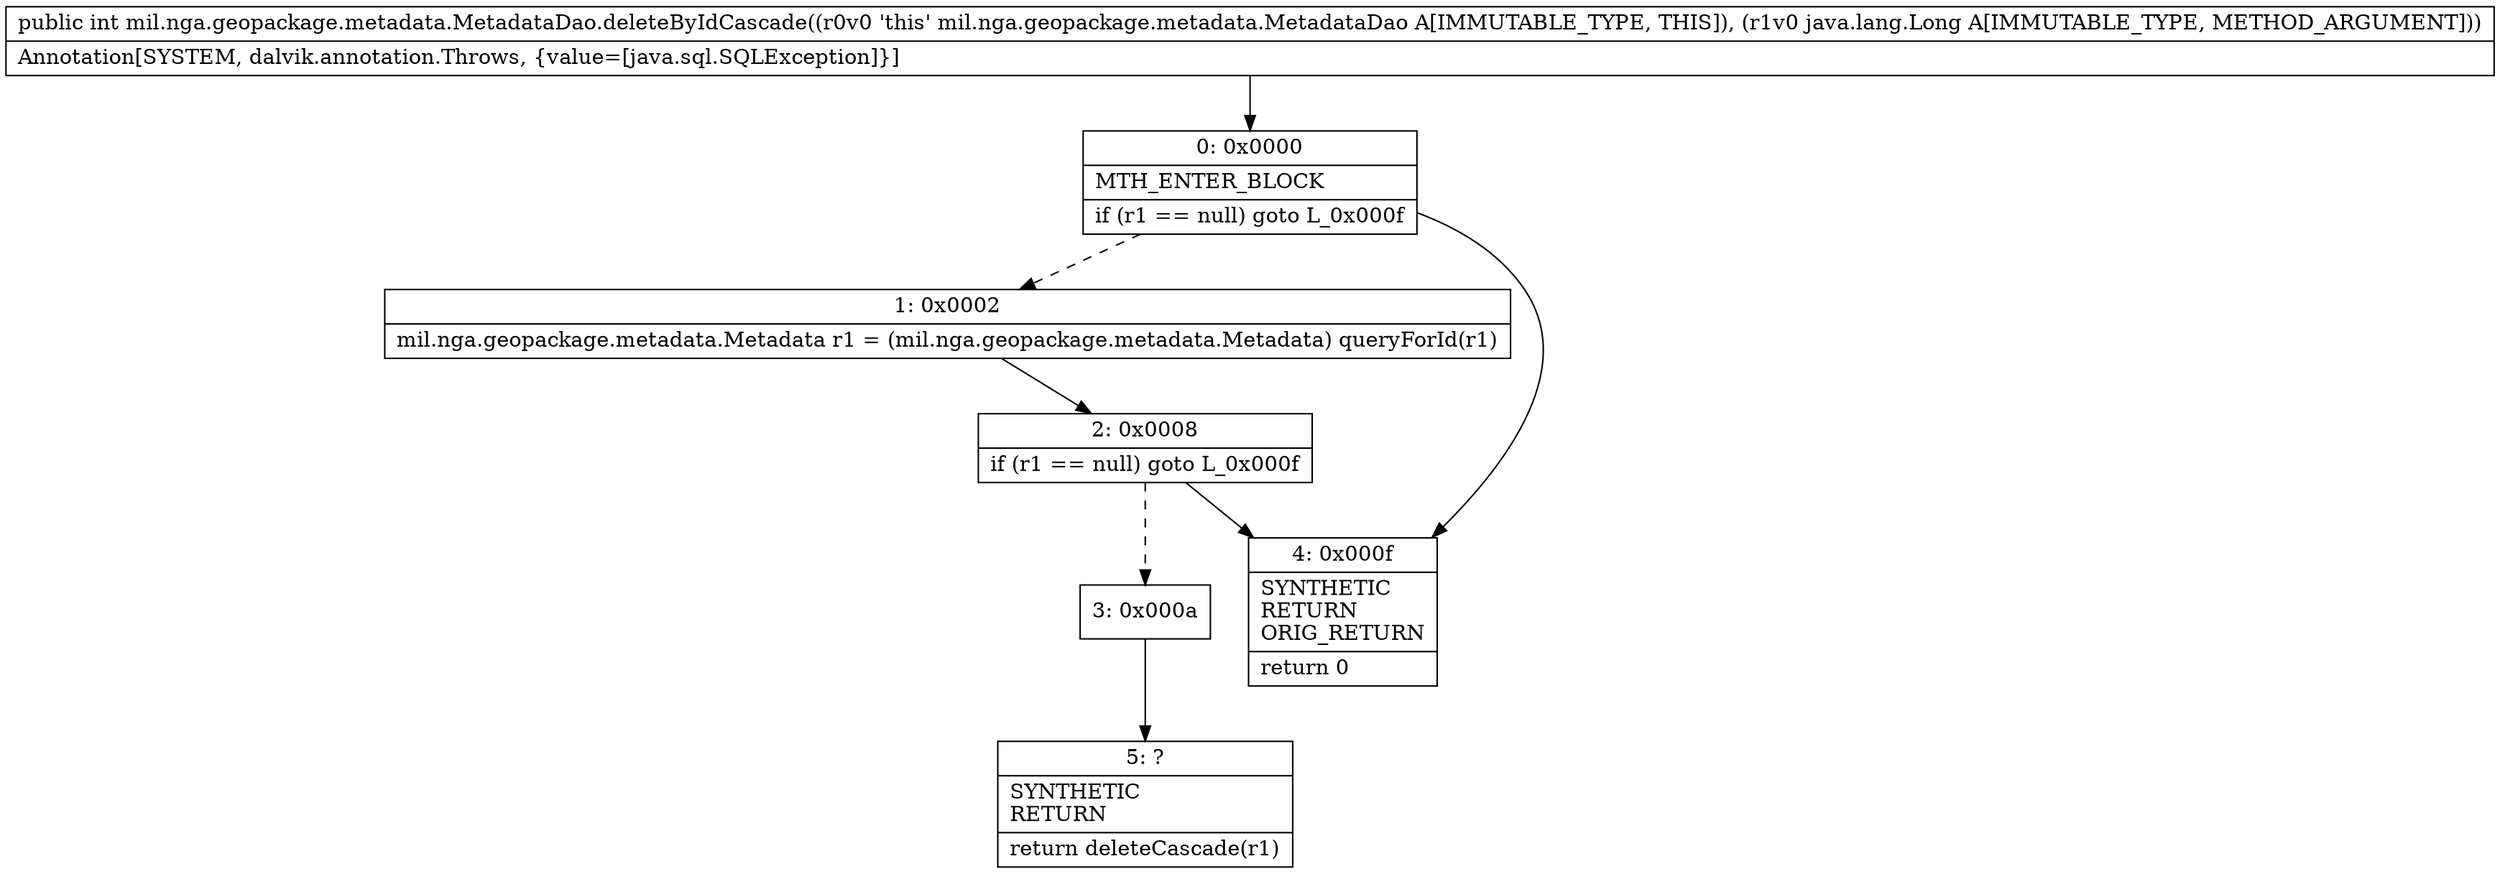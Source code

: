 digraph "CFG formil.nga.geopackage.metadata.MetadataDao.deleteByIdCascade(Ljava\/lang\/Long;)I" {
Node_0 [shape=record,label="{0\:\ 0x0000|MTH_ENTER_BLOCK\l|if (r1 == null) goto L_0x000f\l}"];
Node_1 [shape=record,label="{1\:\ 0x0002|mil.nga.geopackage.metadata.Metadata r1 = (mil.nga.geopackage.metadata.Metadata) queryForId(r1)\l}"];
Node_2 [shape=record,label="{2\:\ 0x0008|if (r1 == null) goto L_0x000f\l}"];
Node_3 [shape=record,label="{3\:\ 0x000a}"];
Node_4 [shape=record,label="{4\:\ 0x000f|SYNTHETIC\lRETURN\lORIG_RETURN\l|return 0\l}"];
Node_5 [shape=record,label="{5\:\ ?|SYNTHETIC\lRETURN\l|return deleteCascade(r1)\l}"];
MethodNode[shape=record,label="{public int mil.nga.geopackage.metadata.MetadataDao.deleteByIdCascade((r0v0 'this' mil.nga.geopackage.metadata.MetadataDao A[IMMUTABLE_TYPE, THIS]), (r1v0 java.lang.Long A[IMMUTABLE_TYPE, METHOD_ARGUMENT]))  | Annotation[SYSTEM, dalvik.annotation.Throws, \{value=[java.sql.SQLException]\}]\l}"];
MethodNode -> Node_0;
Node_0 -> Node_1[style=dashed];
Node_0 -> Node_4;
Node_1 -> Node_2;
Node_2 -> Node_3[style=dashed];
Node_2 -> Node_4;
Node_3 -> Node_5;
}

